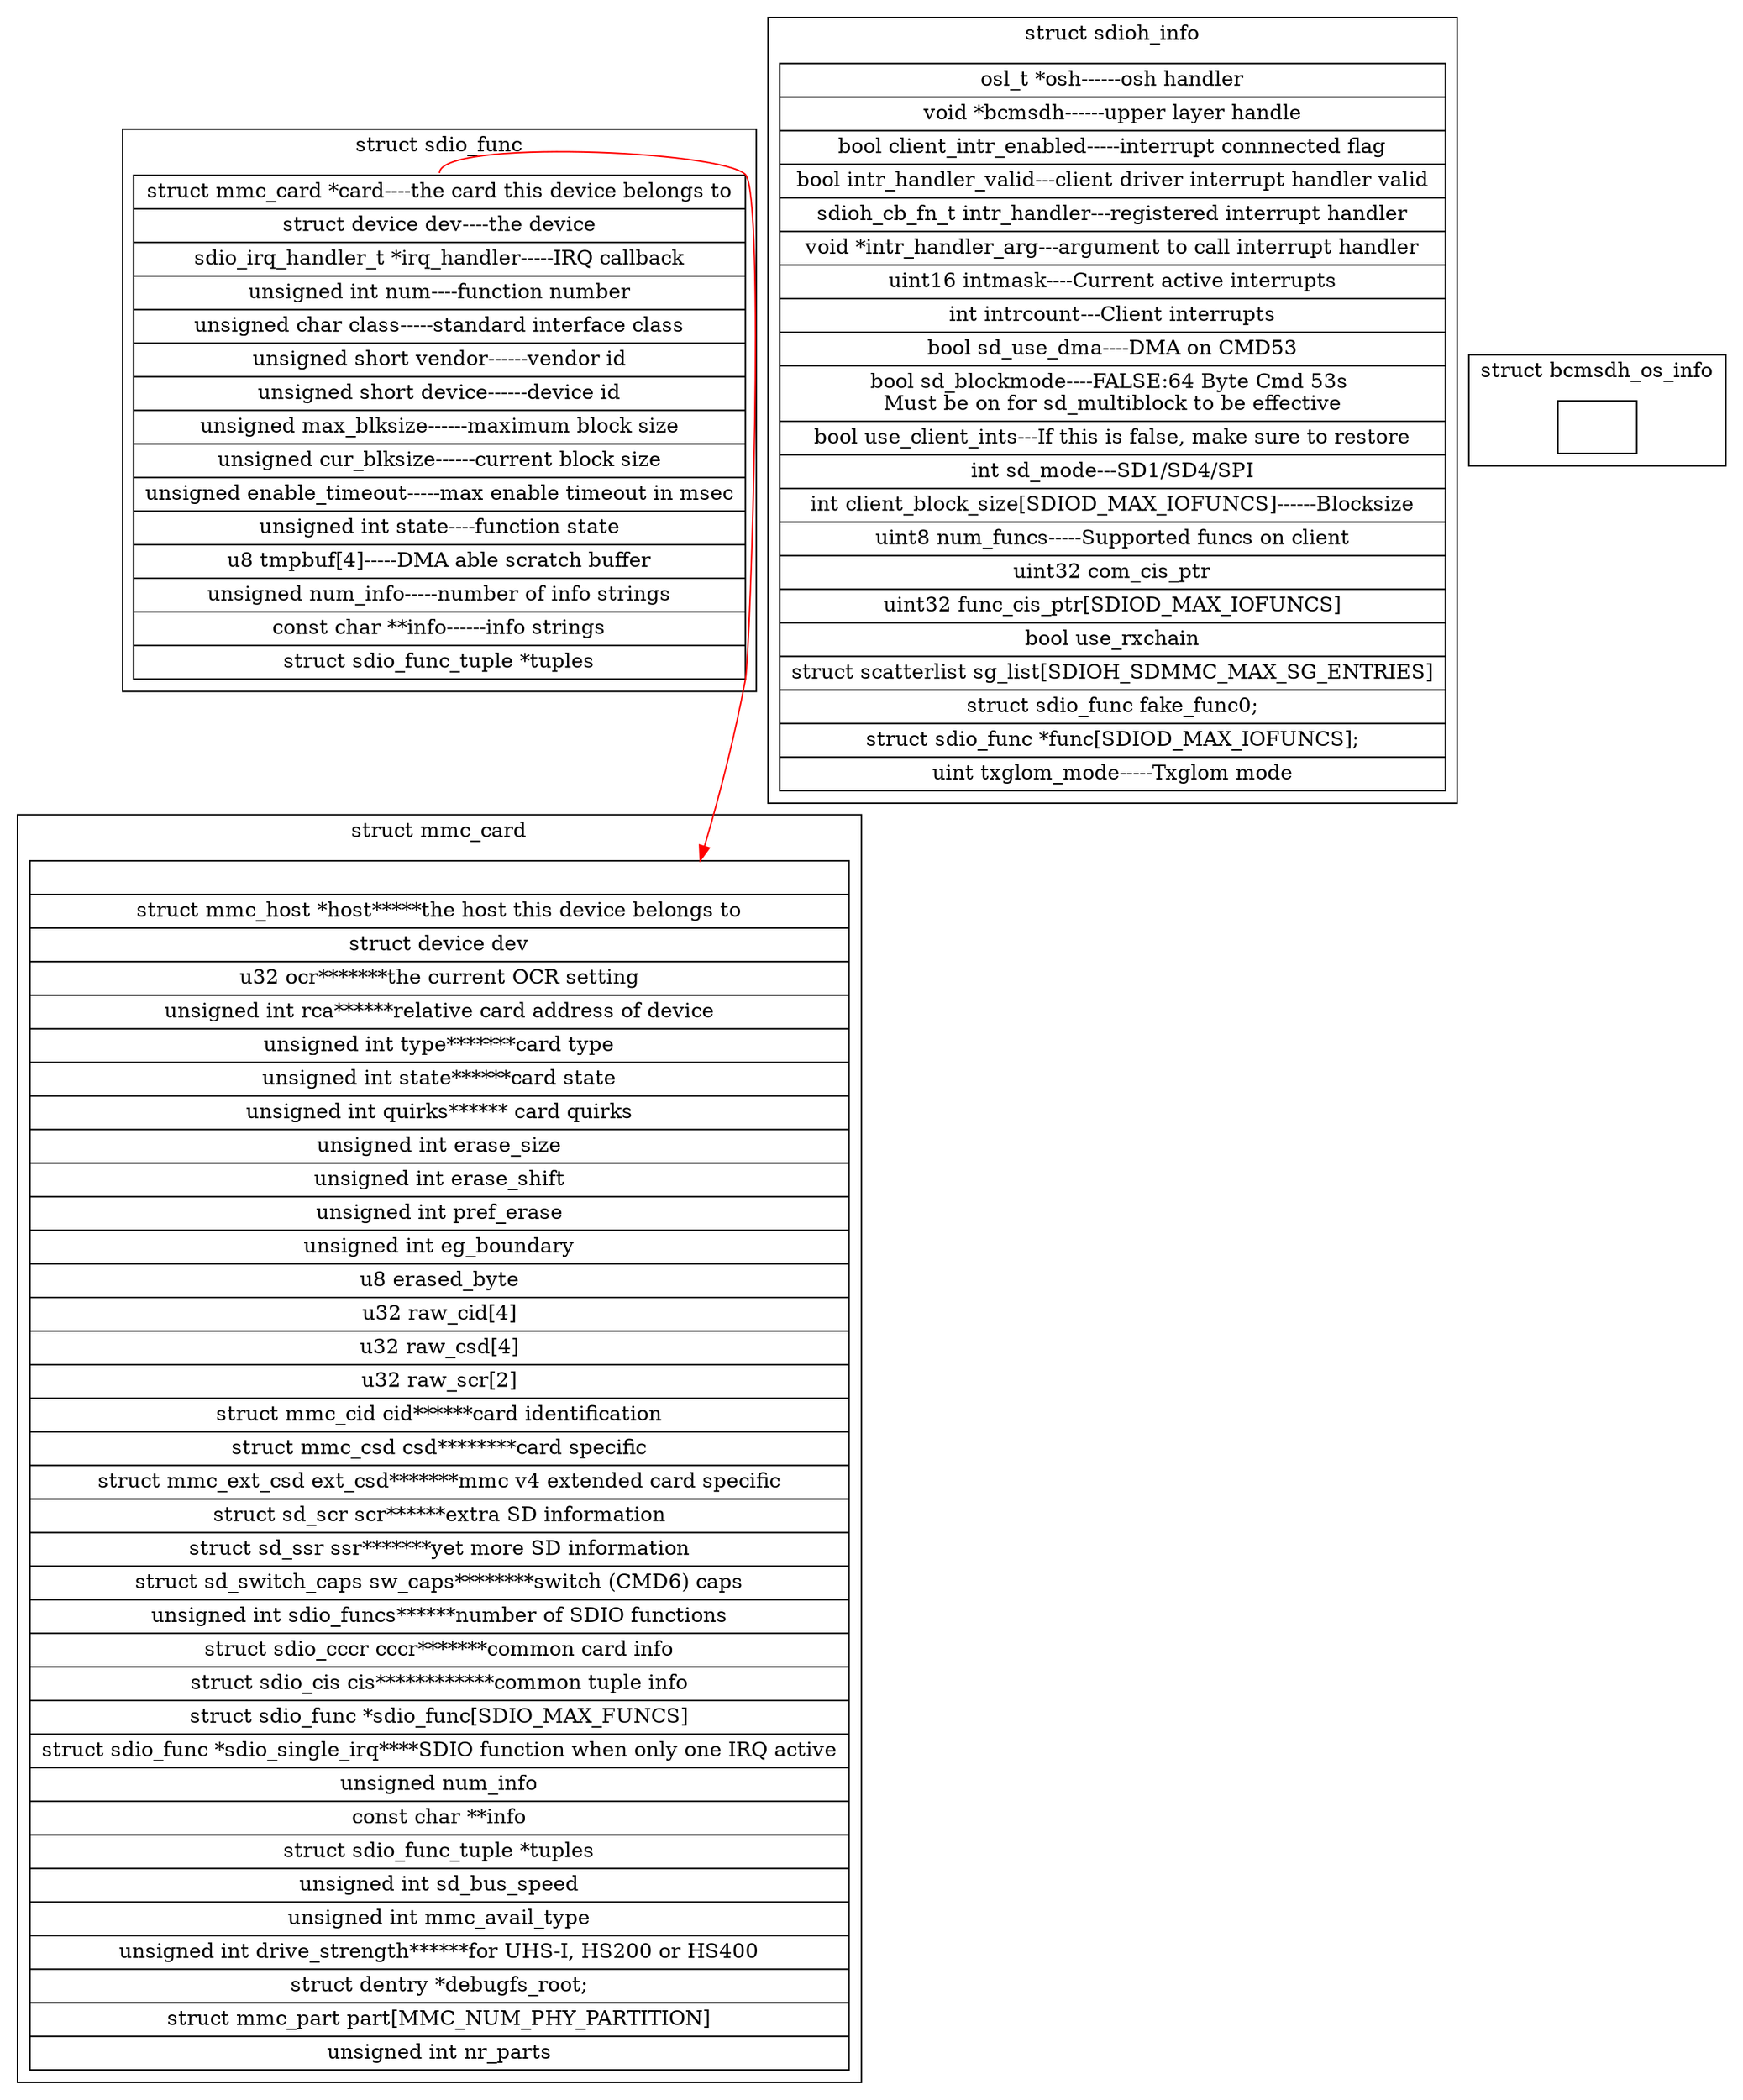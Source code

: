 digraph libnl{
	node[shape=record];
	subgraph cluster_struct_sdio_func{
		label="struct sdio_func";
		"struct sdio_func"[label="{
	<card>struct mmc_card     *card----the card this device belongs to
    |struct device       dev----the device
    |sdio_irq_handler_t  *irq_handler-----IRQ callback
    |unsigned int        num----function number
    |unsigned char       class-----standard interface class
    |unsigned short      vendor------vendor id
    |unsigned short      device------device id
    |unsigned        max_blksize------maximum block size
    |unsigned        cur_blksize------current block size
    |unsigned        enable_timeout-----max enable timeout in msec
    |unsigned int        state----function state
    |u8          tmpbuf[4]-----DMA able scratch buffer
    |unsigned        num_info-----number of info strings
    |const char      **info------info strings
    |struct sdio_func_tuple *tuples
		}"];
	}

	"struct sdio_func":card->"struct mmc_card"[color=red];
	subgraph cluster_struct_mmc_card{
		label="struct mmc_card";
		"struct mmc_card"[label="{
			|struct mmc_host     *host*****the host this device belongs to
    |struct device       dev
    |u32         ocr*******the current OCR setting
    |unsigned int        rca******relative card address of device
    |unsigned int        type*******card type
    |unsigned int        state******card state
    |unsigned int        quirks****** card quirks
    |unsigned int        erase_size
    |unsigned int        erase_shift
    |unsigned int        pref_erase
    |unsigned int        eg_boundary
    |u8          erased_byte
	|u32         raw_cid[4]
    |u32         raw_csd[4]
    |u32         raw_scr[2]
    |struct mmc_cid      cid******card identification
    |struct mmc_csd      csd********card specific
    |struct mmc_ext_csd  ext_csd*******mmc v4 extended card specific
    |struct sd_scr       scr******extra SD information
    |struct sd_ssr       ssr*******yet more SD information
    |struct sd_switch_caps   sw_caps********switch (CMD6) caps
    |unsigned int        sdio_funcs******number of SDIO functions
    |struct sdio_cccr    cccr*******common card info
    |struct sdio_cis     cis************common tuple info
    |struct sdio_func    *sdio_func[SDIO_MAX_FUNCS]
    |struct sdio_func    *sdio_single_irq****SDIO function when only one IRQ active
    |unsigned        num_info
    |const char      **info
    |struct sdio_func_tuple  *tuples
    |unsigned int        sd_bus_speed
    |unsigned int        mmc_avail_type
    |unsigned int        drive_strength******for UHS-I, HS200 or HS400
    |struct dentry       *debugfs_root;
    |struct mmc_part part[MMC_NUM_PHY_PARTITION]
    |unsigned int    nr_parts
		}"];
	}

	subgraph cluster_struct_sdioh_info{
		label="struct sdioh_info";
		"struct sdioh_info"[label="{
		osl_t       *osh------osh handler
    |void        *bcmsdh------upper layer handle
    |bool        client_intr_enabled-----interrupt connnected flag
    |bool        intr_handler_valid---client driver interrupt handler valid
    |sdioh_cb_fn_t   intr_handler---registered interrupt handler
    |void        *intr_handler_arg---argument to call interrupt handler
    |uint16      intmask----Current active interrupts

    |int     intrcount---Client interrupts
    |bool        sd_use_dma----DMA on CMD53
    |bool        sd_blockmode----FALSE:64 Byte Cmd 53s
                        \nMust be on for sd_multiblock to be effective
    |bool        use_client_ints---If this is false, make sure to restore
    |int     sd_mode---SD1\/SD4\/SPI
    |int     client_block_size[SDIOD_MAX_IOFUNCS]------Blocksize
    |uint8       num_funcs-----Supported funcs on client
    |uint32      com_cis_ptr
    |uint32      func_cis_ptr[SDIOD_MAX_IOFUNCS]
    |bool        use_rxchain
    |struct scatterlist  sg_list[SDIOH_SDMMC_MAX_SG_ENTRIES]
    |struct sdio_func    fake_func0;
    |struct sdio_func    *func[SDIOD_MAX_IOFUNCS];
    |uint    txglom_mode-----Txglom mode
	}"];
	}

	subgraph cluster_struct_bcmsdh_os_info{
		label="struct bcmsdh_os_info";
		"struct bcmsdh_os_info"[label="{

		}"];
	}
}
